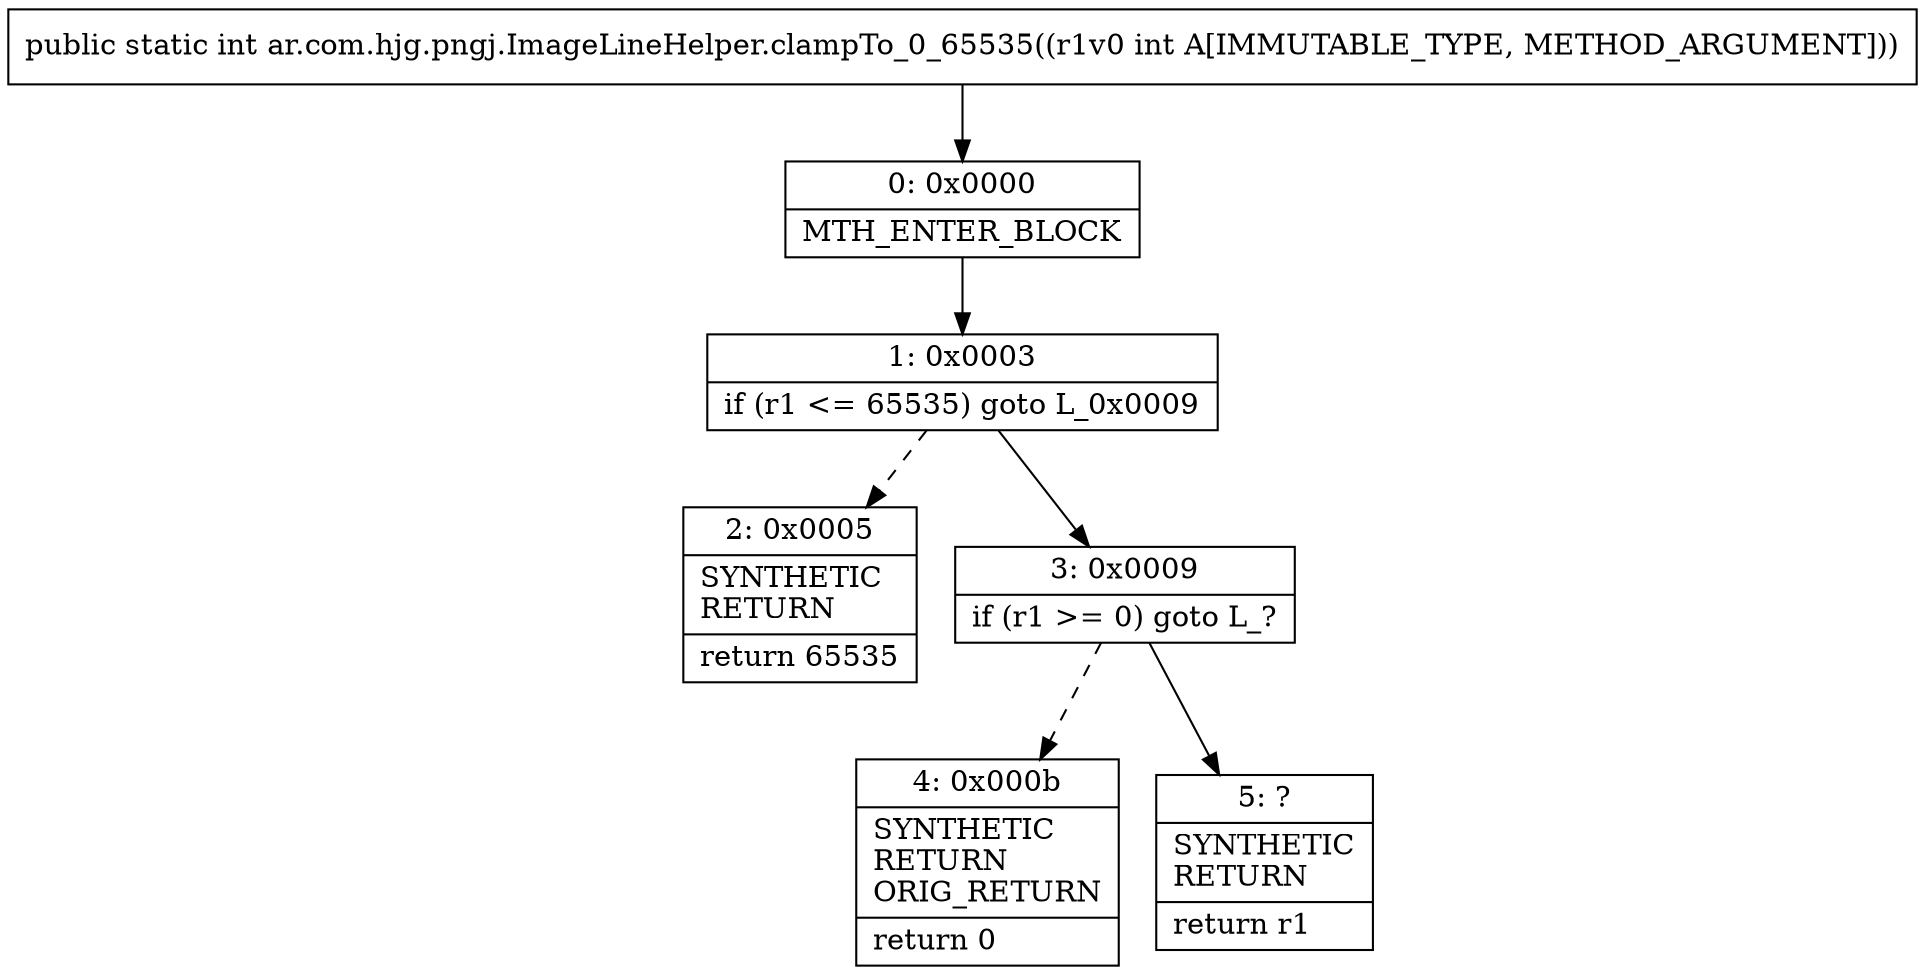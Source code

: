 digraph "CFG forar.com.hjg.pngj.ImageLineHelper.clampTo_0_65535(I)I" {
Node_0 [shape=record,label="{0\:\ 0x0000|MTH_ENTER_BLOCK\l}"];
Node_1 [shape=record,label="{1\:\ 0x0003|if (r1 \<= 65535) goto L_0x0009\l}"];
Node_2 [shape=record,label="{2\:\ 0x0005|SYNTHETIC\lRETURN\l|return 65535\l}"];
Node_3 [shape=record,label="{3\:\ 0x0009|if (r1 \>= 0) goto L_?\l}"];
Node_4 [shape=record,label="{4\:\ 0x000b|SYNTHETIC\lRETURN\lORIG_RETURN\l|return 0\l}"];
Node_5 [shape=record,label="{5\:\ ?|SYNTHETIC\lRETURN\l|return r1\l}"];
MethodNode[shape=record,label="{public static int ar.com.hjg.pngj.ImageLineHelper.clampTo_0_65535((r1v0 int A[IMMUTABLE_TYPE, METHOD_ARGUMENT])) }"];
MethodNode -> Node_0;
Node_0 -> Node_1;
Node_1 -> Node_2[style=dashed];
Node_1 -> Node_3;
Node_3 -> Node_4[style=dashed];
Node_3 -> Node_5;
}

